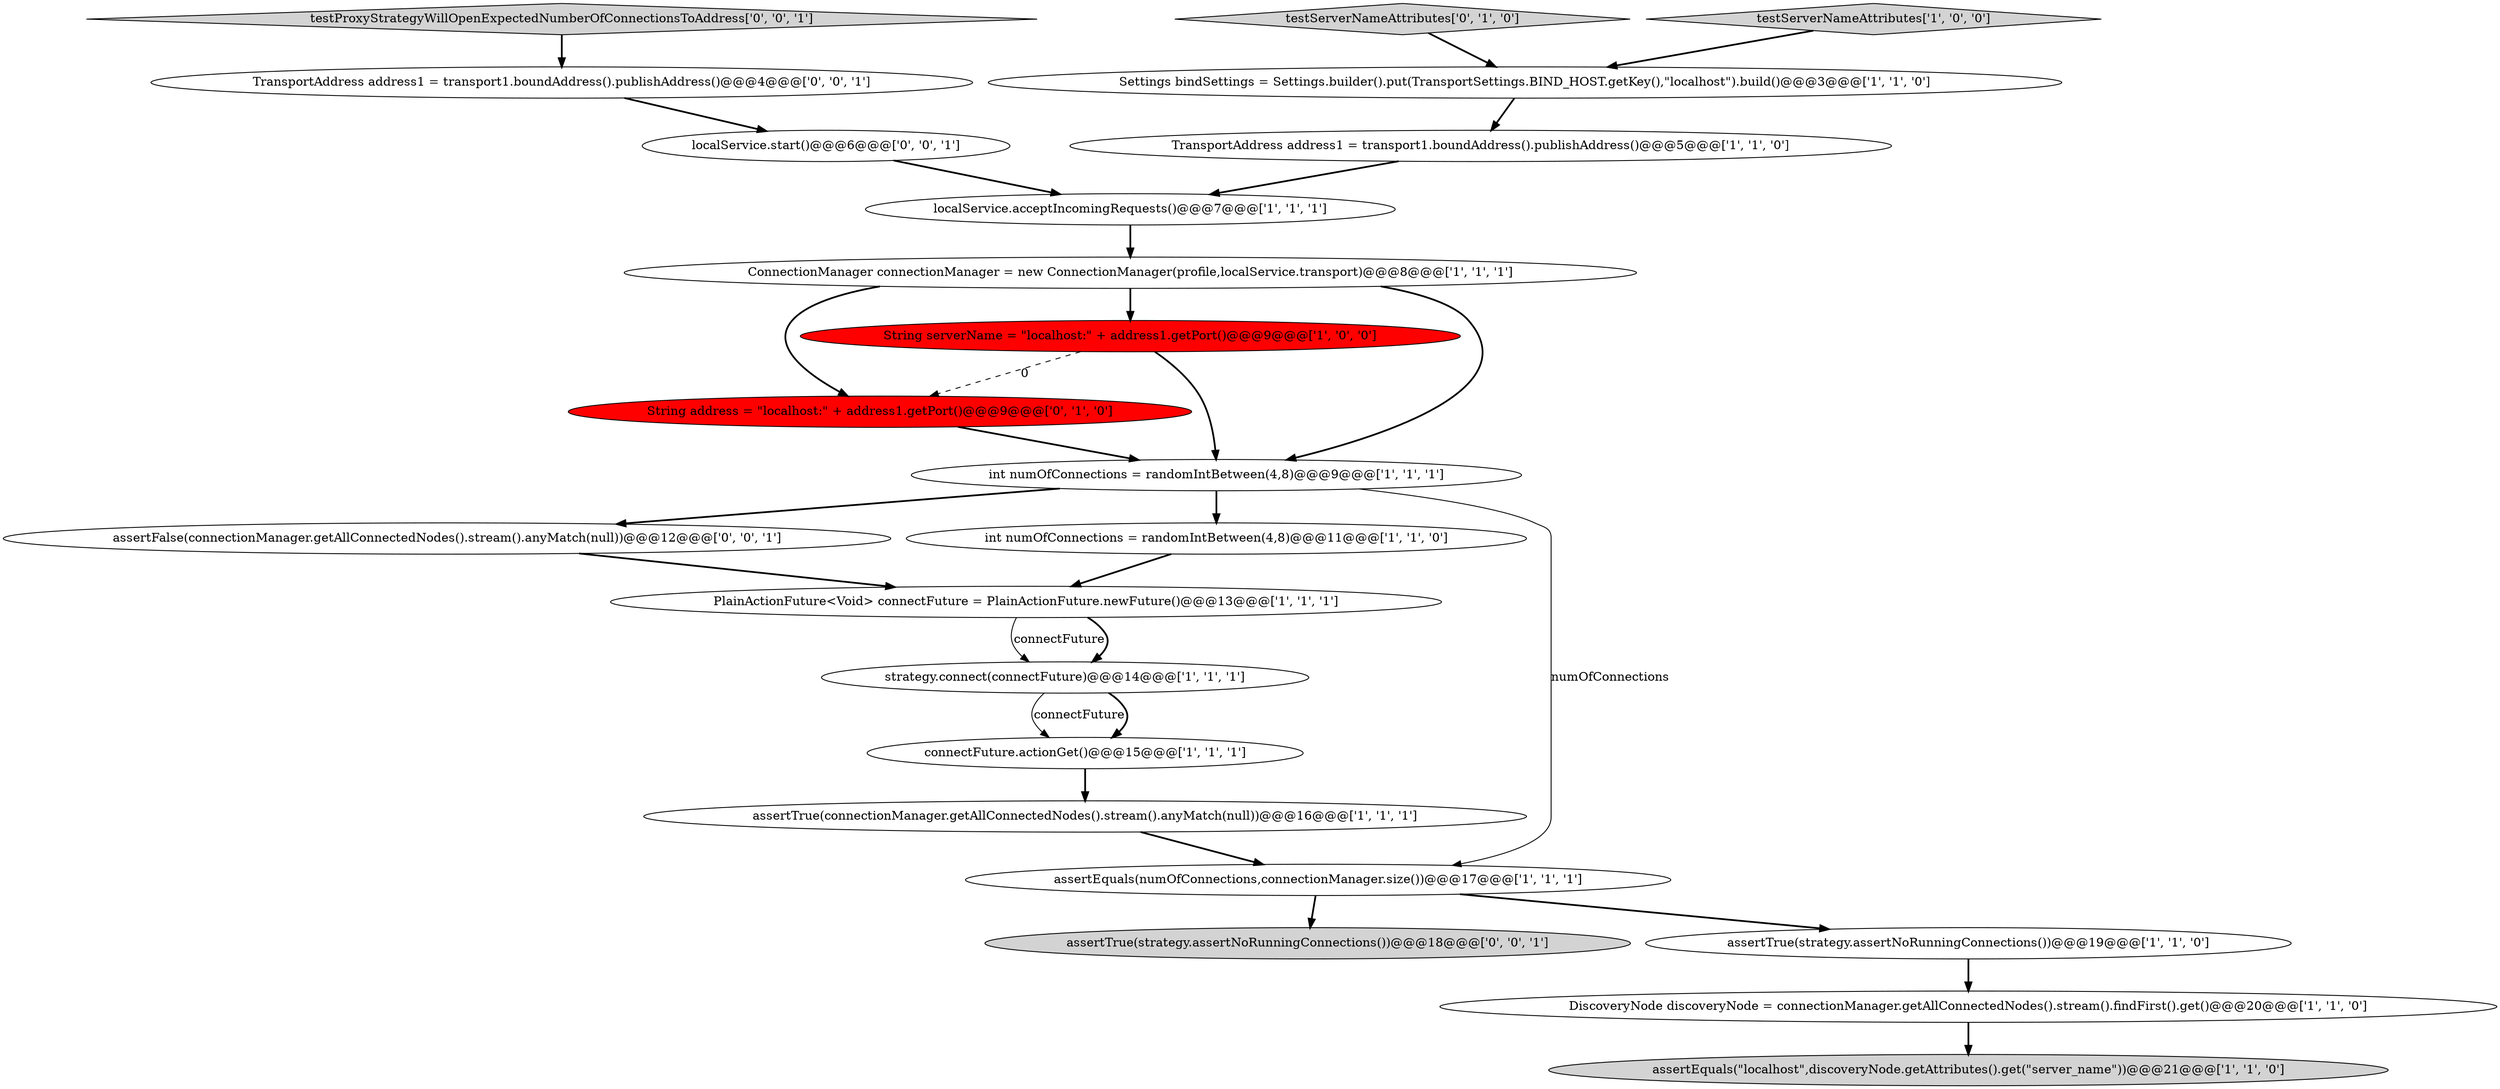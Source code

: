 digraph {
16 [style = filled, label = "String address = \"localhost:\" + address1.getPort()@@@9@@@['0', '1', '0']", fillcolor = red, shape = ellipse image = "AAA1AAABBB2BBB"];
8 [style = filled, label = "ConnectionManager connectionManager = new ConnectionManager(profile,localService.transport)@@@8@@@['1', '1', '1']", fillcolor = white, shape = ellipse image = "AAA0AAABBB1BBB"];
0 [style = filled, label = "testServerNameAttributes['1', '0', '0']", fillcolor = lightgray, shape = diamond image = "AAA0AAABBB1BBB"];
3 [style = filled, label = "Settings bindSettings = Settings.builder().put(TransportSettings.BIND_HOST.getKey(),\"localhost\").build()@@@3@@@['1', '1', '0']", fillcolor = white, shape = ellipse image = "AAA0AAABBB1BBB"];
12 [style = filled, label = "PlainActionFuture<Void> connectFuture = PlainActionFuture.newFuture()@@@13@@@['1', '1', '1']", fillcolor = white, shape = ellipse image = "AAA0AAABBB1BBB"];
15 [style = filled, label = "assertTrue(connectionManager.getAllConnectedNodes().stream().anyMatch(null))@@@16@@@['1', '1', '1']", fillcolor = white, shape = ellipse image = "AAA0AAABBB1BBB"];
19 [style = filled, label = "assertTrue(strategy.assertNoRunningConnections())@@@18@@@['0', '0', '1']", fillcolor = lightgray, shape = ellipse image = "AAA0AAABBB3BBB"];
7 [style = filled, label = "strategy.connect(connectFuture)@@@14@@@['1', '1', '1']", fillcolor = white, shape = ellipse image = "AAA0AAABBB1BBB"];
22 [style = filled, label = "localService.start()@@@6@@@['0', '0', '1']", fillcolor = white, shape = ellipse image = "AAA0AAABBB3BBB"];
13 [style = filled, label = "DiscoveryNode discoveryNode = connectionManager.getAllConnectedNodes().stream().findFirst().get()@@@20@@@['1', '1', '0']", fillcolor = white, shape = ellipse image = "AAA0AAABBB1BBB"];
21 [style = filled, label = "assertFalse(connectionManager.getAllConnectedNodes().stream().anyMatch(null))@@@12@@@['0', '0', '1']", fillcolor = white, shape = ellipse image = "AAA0AAABBB3BBB"];
20 [style = filled, label = "testProxyStrategyWillOpenExpectedNumberOfConnectionsToAddress['0', '0', '1']", fillcolor = lightgray, shape = diamond image = "AAA0AAABBB3BBB"];
11 [style = filled, label = "assertEquals(numOfConnections,connectionManager.size())@@@17@@@['1', '1', '1']", fillcolor = white, shape = ellipse image = "AAA0AAABBB1BBB"];
10 [style = filled, label = "localService.acceptIncomingRequests()@@@7@@@['1', '1', '1']", fillcolor = white, shape = ellipse image = "AAA0AAABBB1BBB"];
5 [style = filled, label = "int numOfConnections = randomIntBetween(4,8)@@@11@@@['1', '1', '0']", fillcolor = white, shape = ellipse image = "AAA0AAABBB1BBB"];
18 [style = filled, label = "TransportAddress address1 = transport1.boundAddress().publishAddress()@@@4@@@['0', '0', '1']", fillcolor = white, shape = ellipse image = "AAA0AAABBB3BBB"];
4 [style = filled, label = "String serverName = \"localhost:\" + address1.getPort()@@@9@@@['1', '0', '0']", fillcolor = red, shape = ellipse image = "AAA1AAABBB1BBB"];
6 [style = filled, label = "TransportAddress address1 = transport1.boundAddress().publishAddress()@@@5@@@['1', '1', '0']", fillcolor = white, shape = ellipse image = "AAA0AAABBB1BBB"];
9 [style = filled, label = "int numOfConnections = randomIntBetween(4,8)@@@9@@@['1', '1', '1']", fillcolor = white, shape = ellipse image = "AAA0AAABBB1BBB"];
17 [style = filled, label = "testServerNameAttributes['0', '1', '0']", fillcolor = lightgray, shape = diamond image = "AAA0AAABBB2BBB"];
14 [style = filled, label = "connectFuture.actionGet()@@@15@@@['1', '1', '1']", fillcolor = white, shape = ellipse image = "AAA0AAABBB1BBB"];
1 [style = filled, label = "assertTrue(strategy.assertNoRunningConnections())@@@19@@@['1', '1', '0']", fillcolor = white, shape = ellipse image = "AAA0AAABBB1BBB"];
2 [style = filled, label = "assertEquals(\"localhost\",discoveryNode.getAttributes().get(\"server_name\"))@@@21@@@['1', '1', '0']", fillcolor = lightgray, shape = ellipse image = "AAA0AAABBB1BBB"];
0->3 [style = bold, label=""];
4->9 [style = bold, label=""];
8->16 [style = bold, label=""];
4->16 [style = dashed, label="0"];
11->1 [style = bold, label=""];
12->7 [style = solid, label="connectFuture"];
3->6 [style = bold, label=""];
7->14 [style = solid, label="connectFuture"];
11->19 [style = bold, label=""];
1->13 [style = bold, label=""];
12->7 [style = bold, label=""];
7->14 [style = bold, label=""];
21->12 [style = bold, label=""];
20->18 [style = bold, label=""];
18->22 [style = bold, label=""];
15->11 [style = bold, label=""];
10->8 [style = bold, label=""];
5->12 [style = bold, label=""];
6->10 [style = bold, label=""];
8->9 [style = bold, label=""];
22->10 [style = bold, label=""];
17->3 [style = bold, label=""];
9->5 [style = bold, label=""];
9->21 [style = bold, label=""];
9->11 [style = solid, label="numOfConnections"];
14->15 [style = bold, label=""];
8->4 [style = bold, label=""];
16->9 [style = bold, label=""];
13->2 [style = bold, label=""];
}
